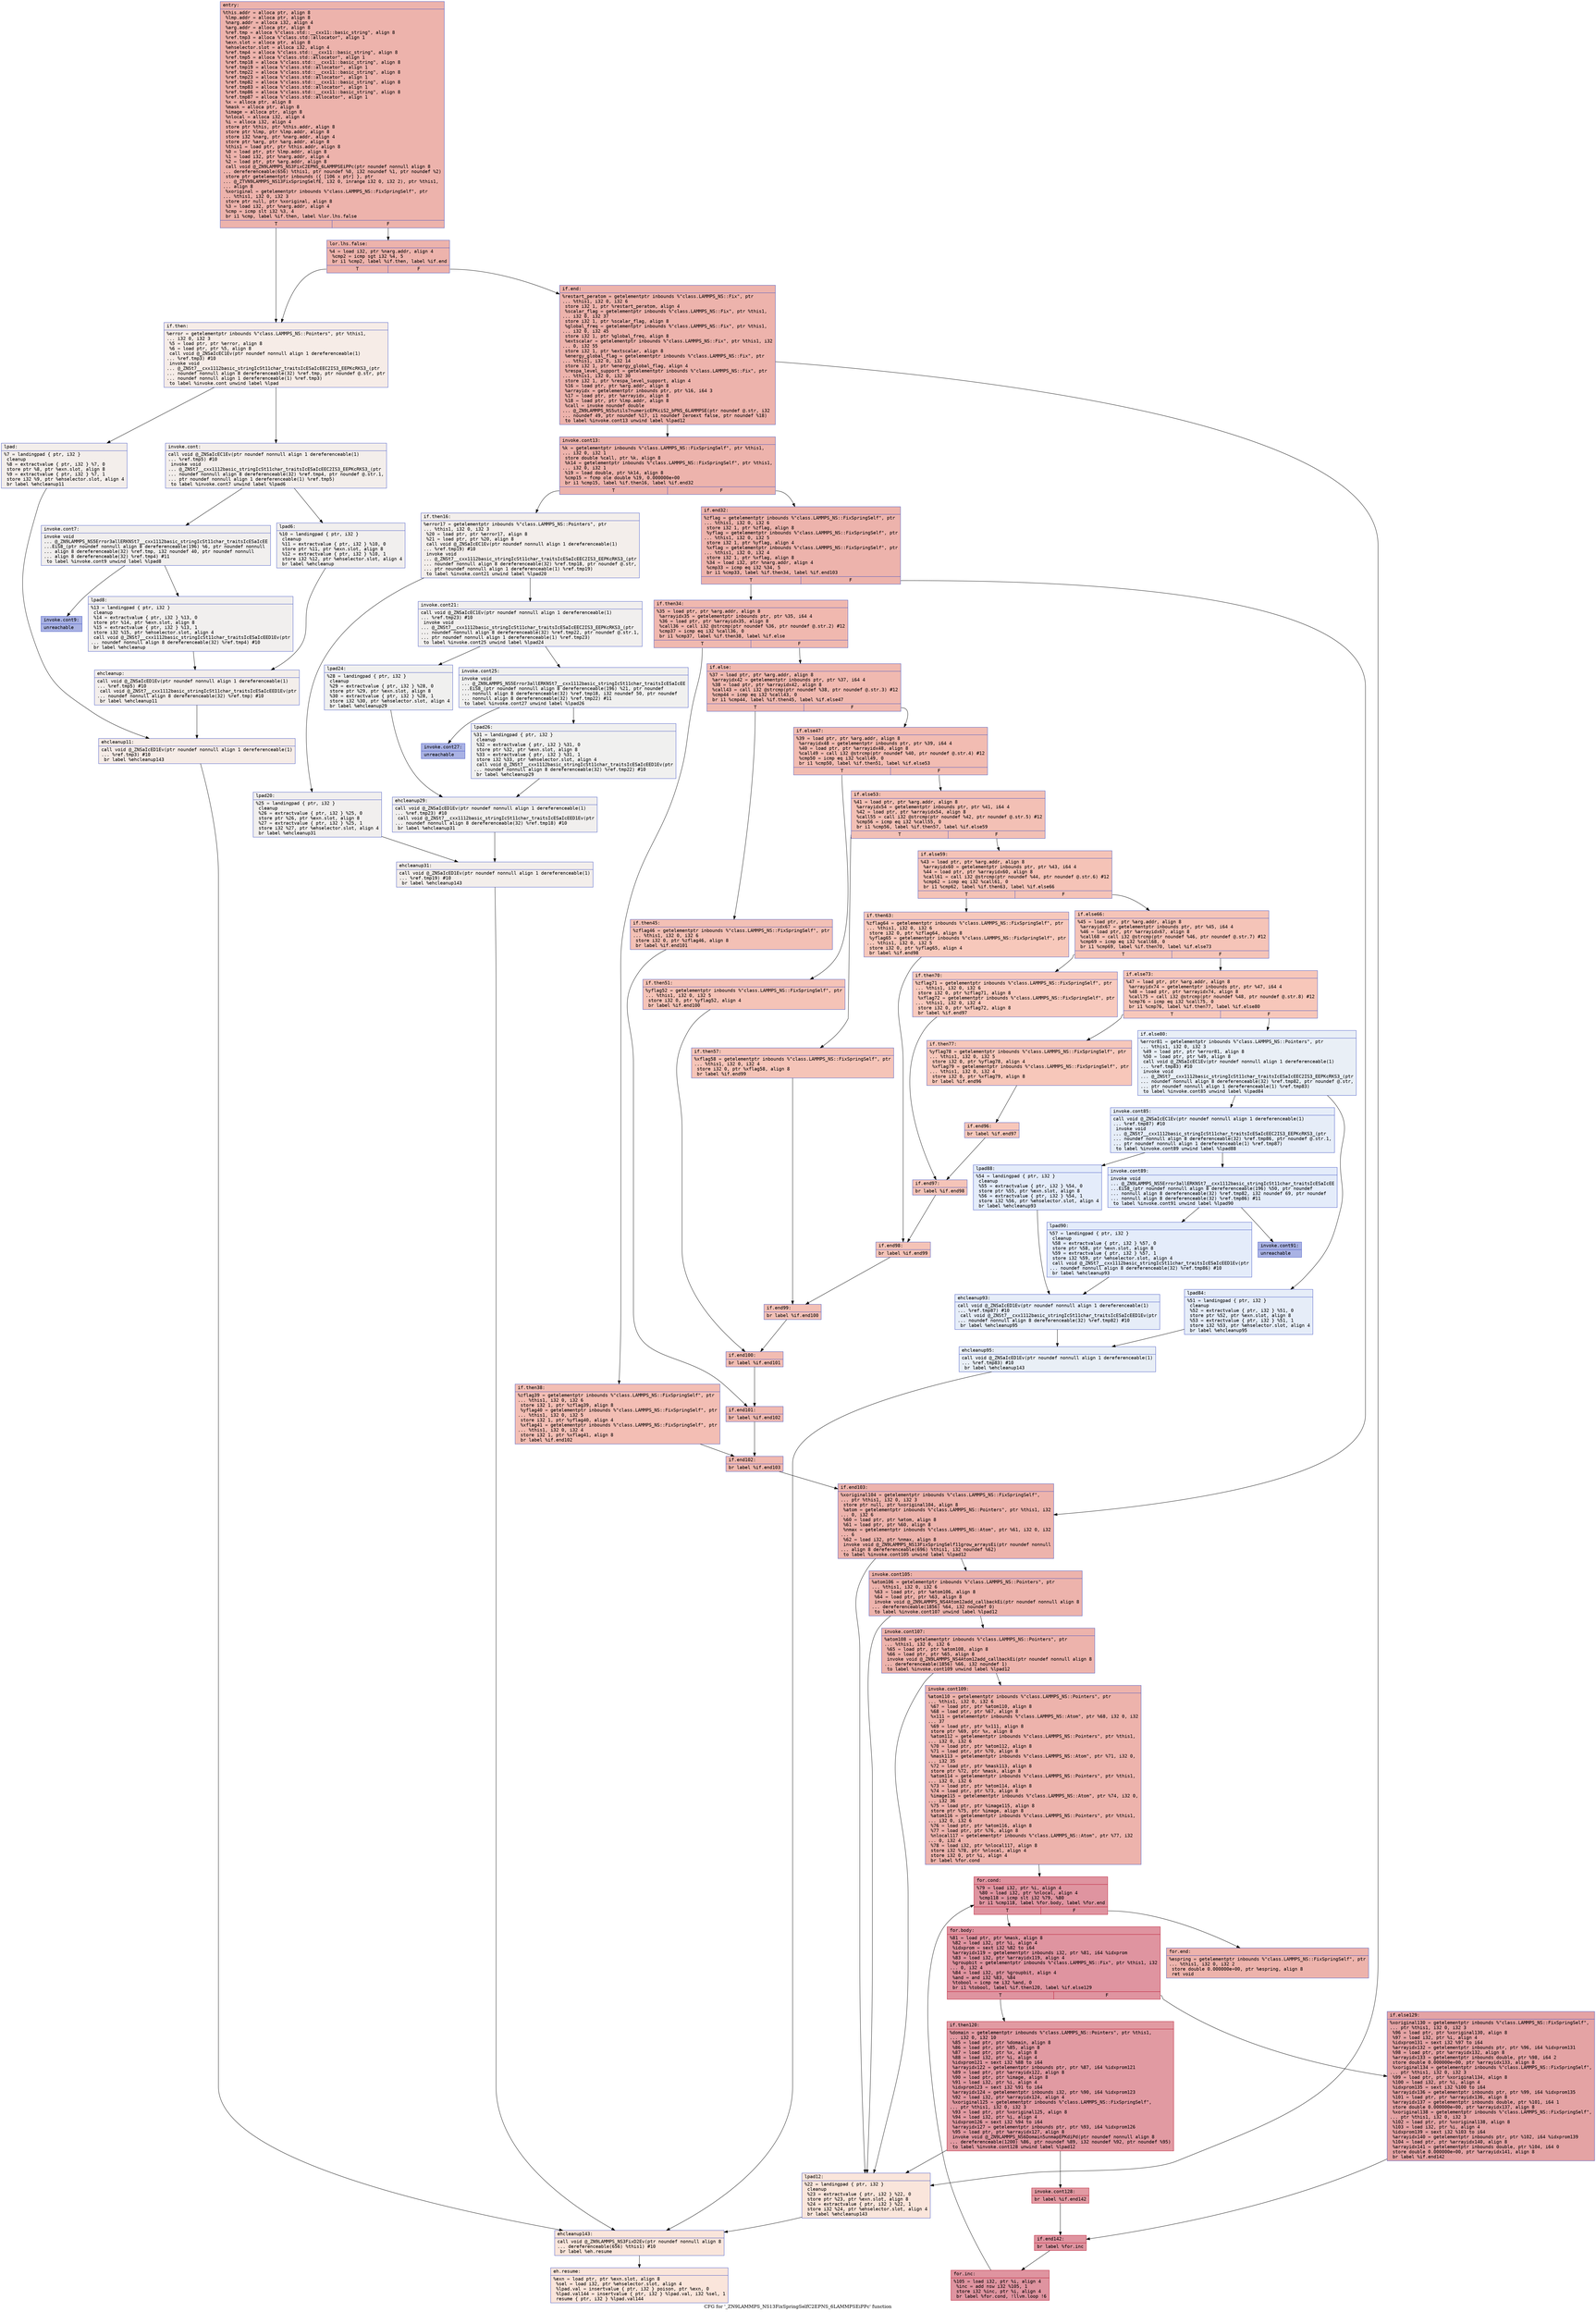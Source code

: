 digraph "CFG for '_ZN9LAMMPS_NS13FixSpringSelfC2EPNS_6LAMMPSEiPPc' function" {
	label="CFG for '_ZN9LAMMPS_NS13FixSpringSelfC2EPNS_6LAMMPSEiPPc' function";

	Node0x5622f8ce3950 [shape=record,color="#3d50c3ff", style=filled, fillcolor="#d6524470" fontname="Courier",label="{entry:\l|  %this.addr = alloca ptr, align 8\l  %lmp.addr = alloca ptr, align 8\l  %narg.addr = alloca i32, align 4\l  %arg.addr = alloca ptr, align 8\l  %ref.tmp = alloca %\"class.std::__cxx11::basic_string\", align 8\l  %ref.tmp3 = alloca %\"class.std::allocator\", align 1\l  %exn.slot = alloca ptr, align 8\l  %ehselector.slot = alloca i32, align 4\l  %ref.tmp4 = alloca %\"class.std::__cxx11::basic_string\", align 8\l  %ref.tmp5 = alloca %\"class.std::allocator\", align 1\l  %ref.tmp18 = alloca %\"class.std::__cxx11::basic_string\", align 8\l  %ref.tmp19 = alloca %\"class.std::allocator\", align 1\l  %ref.tmp22 = alloca %\"class.std::__cxx11::basic_string\", align 8\l  %ref.tmp23 = alloca %\"class.std::allocator\", align 1\l  %ref.tmp82 = alloca %\"class.std::__cxx11::basic_string\", align 8\l  %ref.tmp83 = alloca %\"class.std::allocator\", align 1\l  %ref.tmp86 = alloca %\"class.std::__cxx11::basic_string\", align 8\l  %ref.tmp87 = alloca %\"class.std::allocator\", align 1\l  %x = alloca ptr, align 8\l  %mask = alloca ptr, align 8\l  %image = alloca ptr, align 8\l  %nlocal = alloca i32, align 4\l  %i = alloca i32, align 4\l  store ptr %this, ptr %this.addr, align 8\l  store ptr %lmp, ptr %lmp.addr, align 8\l  store i32 %narg, ptr %narg.addr, align 4\l  store ptr %arg, ptr %arg.addr, align 8\l  %this1 = load ptr, ptr %this.addr, align 8\l  %0 = load ptr, ptr %lmp.addr, align 8\l  %1 = load i32, ptr %narg.addr, align 4\l  %2 = load ptr, ptr %arg.addr, align 8\l  call void @_ZN9LAMMPS_NS3FixC2EPNS_6LAMMPSEiPPc(ptr noundef nonnull align 8\l... dereferenceable(656) %this1, ptr noundef %0, i32 noundef %1, ptr noundef %2)\l  store ptr getelementptr inbounds (\{ [106 x ptr] \}, ptr\l... @_ZTVN9LAMMPS_NS13FixSpringSelfE, i32 0, inrange i32 0, i32 2), ptr %this1,\l... align 8\l  %xoriginal = getelementptr inbounds %\"class.LAMMPS_NS::FixSpringSelf\", ptr\l... %this1, i32 0, i32 3\l  store ptr null, ptr %xoriginal, align 8\l  %3 = load i32, ptr %narg.addr, align 4\l  %cmp = icmp slt i32 %3, 4\l  br i1 %cmp, label %if.then, label %lor.lhs.false\l|{<s0>T|<s1>F}}"];
	Node0x5622f8ce3950:s0 -> Node0x5622f8ce6860[tooltip="entry -> if.then\nProbability 0.00%" ];
	Node0x5622f8ce3950:s1 -> Node0x5622f8ce6910[tooltip="entry -> lor.lhs.false\nProbability 100.00%" ];
	Node0x5622f8ce6910 [shape=record,color="#3d50c3ff", style=filled, fillcolor="#d6524470" fontname="Courier",label="{lor.lhs.false:\l|  %4 = load i32, ptr %narg.addr, align 4\l  %cmp2 = icmp sgt i32 %4, 5\l  br i1 %cmp2, label %if.then, label %if.end\l|{<s0>T|<s1>F}}"];
	Node0x5622f8ce6910:s0 -> Node0x5622f8ce6860[tooltip="lor.lhs.false -> if.then\nProbability 0.00%" ];
	Node0x5622f8ce6910:s1 -> Node0x5622f8ce6c00[tooltip="lor.lhs.false -> if.end\nProbability 100.00%" ];
	Node0x5622f8ce6860 [shape=record,color="#3d50c3ff", style=filled, fillcolor="#ead5c970" fontname="Courier",label="{if.then:\l|  %error = getelementptr inbounds %\"class.LAMMPS_NS::Pointers\", ptr %this1,\l... i32 0, i32 3\l  %5 = load ptr, ptr %error, align 8\l  %6 = load ptr, ptr %5, align 8\l  call void @_ZNSaIcEC1Ev(ptr noundef nonnull align 1 dereferenceable(1)\l... %ref.tmp3) #10\l  invoke void\l... @_ZNSt7__cxx1112basic_stringIcSt11char_traitsIcESaIcEEC2IS3_EEPKcRKS3_(ptr\l... noundef nonnull align 8 dereferenceable(32) %ref.tmp, ptr noundef @.str, ptr\l... noundef nonnull align 1 dereferenceable(1) %ref.tmp3)\l          to label %invoke.cont unwind label %lpad\l}"];
	Node0x5622f8ce6860 -> Node0x5622f8ce71c0[tooltip="if.then -> invoke.cont\nProbability 50.00%" ];
	Node0x5622f8ce6860 -> Node0x5622f8ce72a0[tooltip="if.then -> lpad\nProbability 50.00%" ];
	Node0x5622f8ce71c0 [shape=record,color="#3d50c3ff", style=filled, fillcolor="#e5d8d170" fontname="Courier",label="{invoke.cont:\l|  call void @_ZNSaIcEC1Ev(ptr noundef nonnull align 1 dereferenceable(1)\l... %ref.tmp5) #10\l  invoke void\l... @_ZNSt7__cxx1112basic_stringIcSt11char_traitsIcESaIcEEC2IS3_EEPKcRKS3_(ptr\l... noundef nonnull align 8 dereferenceable(32) %ref.tmp4, ptr noundef @.str.1,\l... ptr noundef nonnull align 1 dereferenceable(1) %ref.tmp5)\l          to label %invoke.cont7 unwind label %lpad6\l}"];
	Node0x5622f8ce71c0 -> Node0x5622f8ce7630[tooltip="invoke.cont -> invoke.cont7\nProbability 50.00%" ];
	Node0x5622f8ce71c0 -> Node0x5622f8ce7680[tooltip="invoke.cont -> lpad6\nProbability 50.00%" ];
	Node0x5622f8ce7630 [shape=record,color="#3d50c3ff", style=filled, fillcolor="#e0dbd870" fontname="Courier",label="{invoke.cont7:\l|  invoke void\l... @_ZN9LAMMPS_NS5Error3allERKNSt7__cxx1112basic_stringIcSt11char_traitsIcESaIcEE\l...EiS8_(ptr noundef nonnull align 8 dereferenceable(196) %6, ptr noundef nonnull\l... align 8 dereferenceable(32) %ref.tmp, i32 noundef 40, ptr noundef nonnull\l... align 8 dereferenceable(32) %ref.tmp4) #11\l          to label %invoke.cont9 unwind label %lpad8\l}"];
	Node0x5622f8ce7630 -> Node0x5622f8ce75e0[tooltip="invoke.cont7 -> invoke.cont9\nProbability 0.00%" ];
	Node0x5622f8ce7630 -> Node0x5622f8ce78e0[tooltip="invoke.cont7 -> lpad8\nProbability 100.00%" ];
	Node0x5622f8ce75e0 [shape=record,color="#3d50c3ff", style=filled, fillcolor="#3d50c370" fontname="Courier",label="{invoke.cont9:\l|  unreachable\l}"];
	Node0x5622f8ce72a0 [shape=record,color="#3d50c3ff", style=filled, fillcolor="#e5d8d170" fontname="Courier",label="{lpad:\l|  %7 = landingpad \{ ptr, i32 \}\l          cleanup\l  %8 = extractvalue \{ ptr, i32 \} %7, 0\l  store ptr %8, ptr %exn.slot, align 8\l  %9 = extractvalue \{ ptr, i32 \} %7, 1\l  store i32 %9, ptr %ehselector.slot, align 4\l  br label %ehcleanup11\l}"];
	Node0x5622f8ce72a0 -> Node0x5622f8ce7f80[tooltip="lpad -> ehcleanup11\nProbability 100.00%" ];
	Node0x5622f8ce7680 [shape=record,color="#3d50c3ff", style=filled, fillcolor="#e0dbd870" fontname="Courier",label="{lpad6:\l|  %10 = landingpad \{ ptr, i32 \}\l          cleanup\l  %11 = extractvalue \{ ptr, i32 \} %10, 0\l  store ptr %11, ptr %exn.slot, align 8\l  %12 = extractvalue \{ ptr, i32 \} %10, 1\l  store i32 %12, ptr %ehselector.slot, align 4\l  br label %ehcleanup\l}"];
	Node0x5622f8ce7680 -> Node0x5622f8ce82d0[tooltip="lpad6 -> ehcleanup\nProbability 100.00%" ];
	Node0x5622f8ce78e0 [shape=record,color="#3d50c3ff", style=filled, fillcolor="#e0dbd870" fontname="Courier",label="{lpad8:\l|  %13 = landingpad \{ ptr, i32 \}\l          cleanup\l  %14 = extractvalue \{ ptr, i32 \} %13, 0\l  store ptr %14, ptr %exn.slot, align 8\l  %15 = extractvalue \{ ptr, i32 \} %13, 1\l  store i32 %15, ptr %ehselector.slot, align 4\l  call void @_ZNSt7__cxx1112basic_stringIcSt11char_traitsIcESaIcEED1Ev(ptr\l... noundef nonnull align 8 dereferenceable(32) %ref.tmp4) #10\l  br label %ehcleanup\l}"];
	Node0x5622f8ce78e0 -> Node0x5622f8ce82d0[tooltip="lpad8 -> ehcleanup\nProbability 100.00%" ];
	Node0x5622f8ce82d0 [shape=record,color="#3d50c3ff", style=filled, fillcolor="#e5d8d170" fontname="Courier",label="{ehcleanup:\l|  call void @_ZNSaIcED1Ev(ptr noundef nonnull align 1 dereferenceable(1)\l... %ref.tmp5) #10\l  call void @_ZNSt7__cxx1112basic_stringIcSt11char_traitsIcESaIcEED1Ev(ptr\l... noundef nonnull align 8 dereferenceable(32) %ref.tmp) #10\l  br label %ehcleanup11\l}"];
	Node0x5622f8ce82d0 -> Node0x5622f8ce7f80[tooltip="ehcleanup -> ehcleanup11\nProbability 100.00%" ];
	Node0x5622f8ce7f80 [shape=record,color="#3d50c3ff", style=filled, fillcolor="#ead5c970" fontname="Courier",label="{ehcleanup11:\l|  call void @_ZNSaIcED1Ev(ptr noundef nonnull align 1 dereferenceable(1)\l... %ref.tmp3) #10\l  br label %ehcleanup143\l}"];
	Node0x5622f8ce7f80 -> Node0x5622f8ce8d30[tooltip="ehcleanup11 -> ehcleanup143\nProbability 100.00%" ];
	Node0x5622f8ce6c00 [shape=record,color="#3d50c3ff", style=filled, fillcolor="#d6524470" fontname="Courier",label="{if.end:\l|  %restart_peratom = getelementptr inbounds %\"class.LAMMPS_NS::Fix\", ptr\l... %this1, i32 0, i32 6\l  store i32 1, ptr %restart_peratom, align 4\l  %scalar_flag = getelementptr inbounds %\"class.LAMMPS_NS::Fix\", ptr %this1,\l... i32 0, i32 37\l  store i32 1, ptr %scalar_flag, align 8\l  %global_freq = getelementptr inbounds %\"class.LAMMPS_NS::Fix\", ptr %this1,\l... i32 0, i32 45\l  store i32 1, ptr %global_freq, align 8\l  %extscalar = getelementptr inbounds %\"class.LAMMPS_NS::Fix\", ptr %this1, i32\l... 0, i32 55\l  store i32 1, ptr %extscalar, align 8\l  %energy_global_flag = getelementptr inbounds %\"class.LAMMPS_NS::Fix\", ptr\l... %this1, i32 0, i32 14\l  store i32 1, ptr %energy_global_flag, align 4\l  %respa_level_support = getelementptr inbounds %\"class.LAMMPS_NS::Fix\", ptr\l... %this1, i32 0, i32 30\l  store i32 1, ptr %respa_level_support, align 4\l  %16 = load ptr, ptr %arg.addr, align 8\l  %arrayidx = getelementptr inbounds ptr, ptr %16, i64 3\l  %17 = load ptr, ptr %arrayidx, align 8\l  %18 = load ptr, ptr %lmp.addr, align 8\l  %call = invoke noundef double\l... @_ZN9LAMMPS_NS5utils7numericEPKciS2_bPNS_6LAMMPSE(ptr noundef @.str, i32\l... noundef 49, ptr noundef %17, i1 noundef zeroext false, ptr noundef %18)\l          to label %invoke.cont13 unwind label %lpad12\l}"];
	Node0x5622f8ce6c00 -> Node0x5622f8cea1f0[tooltip="if.end -> invoke.cont13\nProbability 100.00%" ];
	Node0x5622f8ce6c00 -> Node0x5622f8cea270[tooltip="if.end -> lpad12\nProbability 0.00%" ];
	Node0x5622f8cea1f0 [shape=record,color="#3d50c3ff", style=filled, fillcolor="#d6524470" fontname="Courier",label="{invoke.cont13:\l|  %k = getelementptr inbounds %\"class.LAMMPS_NS::FixSpringSelf\", ptr %this1,\l... i32 0, i32 1\l  store double %call, ptr %k, align 8\l  %k14 = getelementptr inbounds %\"class.LAMMPS_NS::FixSpringSelf\", ptr %this1,\l... i32 0, i32 1\l  %19 = load double, ptr %k14, align 8\l  %cmp15 = fcmp ole double %19, 0.000000e+00\l  br i1 %cmp15, label %if.then16, label %if.end32\l|{<s0>T|<s1>F}}"];
	Node0x5622f8cea1f0:s0 -> Node0x5622f8ceb3a0[tooltip="invoke.cont13 -> if.then16\nProbability 0.00%" ];
	Node0x5622f8cea1f0:s1 -> Node0x5622f8ceb3f0[tooltip="invoke.cont13 -> if.end32\nProbability 100.00%" ];
	Node0x5622f8ceb3a0 [shape=record,color="#3d50c3ff", style=filled, fillcolor="#e5d8d170" fontname="Courier",label="{if.then16:\l|  %error17 = getelementptr inbounds %\"class.LAMMPS_NS::Pointers\", ptr\l... %this1, i32 0, i32 3\l  %20 = load ptr, ptr %error17, align 8\l  %21 = load ptr, ptr %20, align 8\l  call void @_ZNSaIcEC1Ev(ptr noundef nonnull align 1 dereferenceable(1)\l... %ref.tmp19) #10\l  invoke void\l... @_ZNSt7__cxx1112basic_stringIcSt11char_traitsIcESaIcEEC2IS3_EEPKcRKS3_(ptr\l... noundef nonnull align 8 dereferenceable(32) %ref.tmp18, ptr noundef @.str,\l... ptr noundef nonnull align 1 dereferenceable(1) %ref.tmp19)\l          to label %invoke.cont21 unwind label %lpad20\l}"];
	Node0x5622f8ceb3a0 -> Node0x5622f8ceb8b0[tooltip="if.then16 -> invoke.cont21\nProbability 50.00%" ];
	Node0x5622f8ceb3a0 -> Node0x5622f8ceb930[tooltip="if.then16 -> lpad20\nProbability 50.00%" ];
	Node0x5622f8ceb8b0 [shape=record,color="#3d50c3ff", style=filled, fillcolor="#e0dbd870" fontname="Courier",label="{invoke.cont21:\l|  call void @_ZNSaIcEC1Ev(ptr noundef nonnull align 1 dereferenceable(1)\l... %ref.tmp23) #10\l  invoke void\l... @_ZNSt7__cxx1112basic_stringIcSt11char_traitsIcESaIcEEC2IS3_EEPKcRKS3_(ptr\l... noundef nonnull align 8 dereferenceable(32) %ref.tmp22, ptr noundef @.str.1,\l... ptr noundef nonnull align 1 dereferenceable(1) %ref.tmp23)\l          to label %invoke.cont25 unwind label %lpad24\l}"];
	Node0x5622f8ceb8b0 -> Node0x5622f8cebb90[tooltip="invoke.cont21 -> invoke.cont25\nProbability 50.00%" ];
	Node0x5622f8ceb8b0 -> Node0x5622f8cebbe0[tooltip="invoke.cont21 -> lpad24\nProbability 50.00%" ];
	Node0x5622f8cebb90 [shape=record,color="#3d50c3ff", style=filled, fillcolor="#dedcdb70" fontname="Courier",label="{invoke.cont25:\l|  invoke void\l... @_ZN9LAMMPS_NS5Error3allERKNSt7__cxx1112basic_stringIcSt11char_traitsIcESaIcEE\l...EiS8_(ptr noundef nonnull align 8 dereferenceable(196) %21, ptr noundef\l... nonnull align 8 dereferenceable(32) %ref.tmp18, i32 noundef 50, ptr noundef\l... nonnull align 8 dereferenceable(32) %ref.tmp22) #11\l          to label %invoke.cont27 unwind label %lpad26\l}"];
	Node0x5622f8cebb90 -> Node0x5622f8cebb40[tooltip="invoke.cont25 -> invoke.cont27\nProbability 0.00%" ];
	Node0x5622f8cebb90 -> Node0x5622f8cebf00[tooltip="invoke.cont25 -> lpad26\nProbability 100.00%" ];
	Node0x5622f8cebb40 [shape=record,color="#3d50c3ff", style=filled, fillcolor="#3d50c370" fontname="Courier",label="{invoke.cont27:\l|  unreachable\l}"];
	Node0x5622f8cea270 [shape=record,color="#3d50c3ff", style=filled, fillcolor="#f4c5ad70" fontname="Courier",label="{lpad12:\l|  %22 = landingpad \{ ptr, i32 \}\l          cleanup\l  %23 = extractvalue \{ ptr, i32 \} %22, 0\l  store ptr %23, ptr %exn.slot, align 8\l  %24 = extractvalue \{ ptr, i32 \} %22, 1\l  store i32 %24, ptr %ehselector.slot, align 4\l  br label %ehcleanup143\l}"];
	Node0x5622f8cea270 -> Node0x5622f8ce8d30[tooltip="lpad12 -> ehcleanup143\nProbability 100.00%" ];
	Node0x5622f8ceb930 [shape=record,color="#3d50c3ff", style=filled, fillcolor="#e0dbd870" fontname="Courier",label="{lpad20:\l|  %25 = landingpad \{ ptr, i32 \}\l          cleanup\l  %26 = extractvalue \{ ptr, i32 \} %25, 0\l  store ptr %26, ptr %exn.slot, align 8\l  %27 = extractvalue \{ ptr, i32 \} %25, 1\l  store i32 %27, ptr %ehselector.slot, align 4\l  br label %ehcleanup31\l}"];
	Node0x5622f8ceb930 -> Node0x5622f8cec790[tooltip="lpad20 -> ehcleanup31\nProbability 100.00%" ];
	Node0x5622f8cebbe0 [shape=record,color="#3d50c3ff", style=filled, fillcolor="#dedcdb70" fontname="Courier",label="{lpad24:\l|  %28 = landingpad \{ ptr, i32 \}\l          cleanup\l  %29 = extractvalue \{ ptr, i32 \} %28, 0\l  store ptr %29, ptr %exn.slot, align 8\l  %30 = extractvalue \{ ptr, i32 \} %28, 1\l  store i32 %30, ptr %ehselector.slot, align 4\l  br label %ehcleanup29\l}"];
	Node0x5622f8cebbe0 -> Node0x5622f8cecb00[tooltip="lpad24 -> ehcleanup29\nProbability 100.00%" ];
	Node0x5622f8cebf00 [shape=record,color="#3d50c3ff", style=filled, fillcolor="#dedcdb70" fontname="Courier",label="{lpad26:\l|  %31 = landingpad \{ ptr, i32 \}\l          cleanup\l  %32 = extractvalue \{ ptr, i32 \} %31, 0\l  store ptr %32, ptr %exn.slot, align 8\l  %33 = extractvalue \{ ptr, i32 \} %31, 1\l  store i32 %33, ptr %ehselector.slot, align 4\l  call void @_ZNSt7__cxx1112basic_stringIcSt11char_traitsIcESaIcEED1Ev(ptr\l... noundef nonnull align 8 dereferenceable(32) %ref.tmp22) #10\l  br label %ehcleanup29\l}"];
	Node0x5622f8cebf00 -> Node0x5622f8cecb00[tooltip="lpad26 -> ehcleanup29\nProbability 100.00%" ];
	Node0x5622f8cecb00 [shape=record,color="#3d50c3ff", style=filled, fillcolor="#e0dbd870" fontname="Courier",label="{ehcleanup29:\l|  call void @_ZNSaIcED1Ev(ptr noundef nonnull align 1 dereferenceable(1)\l... %ref.tmp23) #10\l  call void @_ZNSt7__cxx1112basic_stringIcSt11char_traitsIcESaIcEED1Ev(ptr\l... noundef nonnull align 8 dereferenceable(32) %ref.tmp18) #10\l  br label %ehcleanup31\l}"];
	Node0x5622f8cecb00 -> Node0x5622f8cec790[tooltip="ehcleanup29 -> ehcleanup31\nProbability 100.00%" ];
	Node0x5622f8cec790 [shape=record,color="#3d50c3ff", style=filled, fillcolor="#e5d8d170" fontname="Courier",label="{ehcleanup31:\l|  call void @_ZNSaIcED1Ev(ptr noundef nonnull align 1 dereferenceable(1)\l... %ref.tmp19) #10\l  br label %ehcleanup143\l}"];
	Node0x5622f8cec790 -> Node0x5622f8ce8d30[tooltip="ehcleanup31 -> ehcleanup143\nProbability 100.00%" ];
	Node0x5622f8ceb3f0 [shape=record,color="#3d50c3ff", style=filled, fillcolor="#d6524470" fontname="Courier",label="{if.end32:\l|  %zflag = getelementptr inbounds %\"class.LAMMPS_NS::FixSpringSelf\", ptr\l... %this1, i32 0, i32 6\l  store i32 1, ptr %zflag, align 8\l  %yflag = getelementptr inbounds %\"class.LAMMPS_NS::FixSpringSelf\", ptr\l... %this1, i32 0, i32 5\l  store i32 1, ptr %yflag, align 4\l  %xflag = getelementptr inbounds %\"class.LAMMPS_NS::FixSpringSelf\", ptr\l... %this1, i32 0, i32 4\l  store i32 1, ptr %xflag, align 8\l  %34 = load i32, ptr %narg.addr, align 4\l  %cmp33 = icmp eq i32 %34, 5\l  br i1 %cmp33, label %if.then34, label %if.end103\l|{<s0>T|<s1>F}}"];
	Node0x5622f8ceb3f0:s0 -> Node0x5622f8ce4d60[tooltip="if.end32 -> if.then34\nProbability 50.00%" ];
	Node0x5622f8ceb3f0:s1 -> Node0x5622f8ce4db0[tooltip="if.end32 -> if.end103\nProbability 50.00%" ];
	Node0x5622f8ce4d60 [shape=record,color="#3d50c3ff", style=filled, fillcolor="#dc5d4a70" fontname="Courier",label="{if.then34:\l|  %35 = load ptr, ptr %arg.addr, align 8\l  %arrayidx35 = getelementptr inbounds ptr, ptr %35, i64 4\l  %36 = load ptr, ptr %arrayidx35, align 8\l  %call36 = call i32 @strcmp(ptr noundef %36, ptr noundef @.str.2) #12\l  %cmp37 = icmp eq i32 %call36, 0\l  br i1 %cmp37, label %if.then38, label %if.else\l|{<s0>T|<s1>F}}"];
	Node0x5622f8ce4d60:s0 -> Node0x5622f8cee7c0[tooltip="if.then34 -> if.then38\nProbability 37.50%" ];
	Node0x5622f8ce4d60:s1 -> Node0x5622f8cee840[tooltip="if.then34 -> if.else\nProbability 62.50%" ];
	Node0x5622f8cee7c0 [shape=record,color="#3d50c3ff", style=filled, fillcolor="#e36c5570" fontname="Courier",label="{if.then38:\l|  %zflag39 = getelementptr inbounds %\"class.LAMMPS_NS::FixSpringSelf\", ptr\l... %this1, i32 0, i32 6\l  store i32 1, ptr %zflag39, align 8\l  %yflag40 = getelementptr inbounds %\"class.LAMMPS_NS::FixSpringSelf\", ptr\l... %this1, i32 0, i32 5\l  store i32 1, ptr %yflag40, align 4\l  %xflag41 = getelementptr inbounds %\"class.LAMMPS_NS::FixSpringSelf\", ptr\l... %this1, i32 0, i32 4\l  store i32 1, ptr %xflag41, align 8\l  br label %if.end102\l}"];
	Node0x5622f8cee7c0 -> Node0x5622f8ceede0[tooltip="if.then38 -> if.end102\nProbability 100.00%" ];
	Node0x5622f8cee840 [shape=record,color="#3d50c3ff", style=filled, fillcolor="#de614d70" fontname="Courier",label="{if.else:\l|  %37 = load ptr, ptr %arg.addr, align 8\l  %arrayidx42 = getelementptr inbounds ptr, ptr %37, i64 4\l  %38 = load ptr, ptr %arrayidx42, align 8\l  %call43 = call i32 @strcmp(ptr noundef %38, ptr noundef @.str.3) #12\l  %cmp44 = icmp eq i32 %call43, 0\l  br i1 %cmp44, label %if.then45, label %if.else47\l|{<s0>T|<s1>F}}"];
	Node0x5622f8cee840:s0 -> Node0x5622f8cef2a0[tooltip="if.else -> if.then45\nProbability 37.50%" ];
	Node0x5622f8cee840:s1 -> Node0x5622f8cef320[tooltip="if.else -> if.else47\nProbability 62.50%" ];
	Node0x5622f8cef2a0 [shape=record,color="#3d50c3ff", style=filled, fillcolor="#e5705870" fontname="Courier",label="{if.then45:\l|  %zflag46 = getelementptr inbounds %\"class.LAMMPS_NS::FixSpringSelf\", ptr\l... %this1, i32 0, i32 6\l  store i32 0, ptr %zflag46, align 8\l  br label %if.end101\l}"];
	Node0x5622f8cef2a0 -> Node0x5622f8cef630[tooltip="if.then45 -> if.end101\nProbability 100.00%" ];
	Node0x5622f8cef320 [shape=record,color="#3d50c3ff", style=filled, fillcolor="#e1675170" fontname="Courier",label="{if.else47:\l|  %39 = load ptr, ptr %arg.addr, align 8\l  %arrayidx48 = getelementptr inbounds ptr, ptr %39, i64 4\l  %40 = load ptr, ptr %arrayidx48, align 8\l  %call49 = call i32 @strcmp(ptr noundef %40, ptr noundef @.str.4) #12\l  %cmp50 = icmp eq i32 %call49, 0\l  br i1 %cmp50, label %if.then51, label %if.else53\l|{<s0>T|<s1>F}}"];
	Node0x5622f8cef320:s0 -> Node0x5622f8cefaf0[tooltip="if.else47 -> if.then51\nProbability 37.50%" ];
	Node0x5622f8cef320:s1 -> Node0x5622f8cefb70[tooltip="if.else47 -> if.else53\nProbability 62.50%" ];
	Node0x5622f8cefaf0 [shape=record,color="#3d50c3ff", style=filled, fillcolor="#e8765c70" fontname="Courier",label="{if.then51:\l|  %yflag52 = getelementptr inbounds %\"class.LAMMPS_NS::FixSpringSelf\", ptr\l... %this1, i32 0, i32 5\l  store i32 0, ptr %yflag52, align 4\l  br label %if.end100\l}"];
	Node0x5622f8cefaf0 -> Node0x5622f8ce94f0[tooltip="if.then51 -> if.end100\nProbability 100.00%" ];
	Node0x5622f8cefb70 [shape=record,color="#3d50c3ff", style=filled, fillcolor="#e5705870" fontname="Courier",label="{if.else53:\l|  %41 = load ptr, ptr %arg.addr, align 8\l  %arrayidx54 = getelementptr inbounds ptr, ptr %41, i64 4\l  %42 = load ptr, ptr %arrayidx54, align 8\l  %call55 = call i32 @strcmp(ptr noundef %42, ptr noundef @.str.5) #12\l  %cmp56 = icmp eq i32 %call55, 0\l  br i1 %cmp56, label %if.then57, label %if.else59\l|{<s0>T|<s1>F}}"];
	Node0x5622f8cefb70:s0 -> Node0x5622f8ce99b0[tooltip="if.else53 -> if.then57\nProbability 37.50%" ];
	Node0x5622f8cefb70:s1 -> Node0x5622f8cf0a00[tooltip="if.else53 -> if.else59\nProbability 62.50%" ];
	Node0x5622f8ce99b0 [shape=record,color="#3d50c3ff", style=filled, fillcolor="#e97a5f70" fontname="Courier",label="{if.then57:\l|  %xflag58 = getelementptr inbounds %\"class.LAMMPS_NS::FixSpringSelf\", ptr\l... %this1, i32 0, i32 4\l  store i32 0, ptr %xflag58, align 8\l  br label %if.end99\l}"];
	Node0x5622f8ce99b0 -> Node0x5622f8cf0ce0[tooltip="if.then57 -> if.end99\nProbability 100.00%" ];
	Node0x5622f8cf0a00 [shape=record,color="#3d50c3ff", style=filled, fillcolor="#e8765c70" fontname="Courier",label="{if.else59:\l|  %43 = load ptr, ptr %arg.addr, align 8\l  %arrayidx60 = getelementptr inbounds ptr, ptr %43, i64 4\l  %44 = load ptr, ptr %arrayidx60, align 8\l  %call61 = call i32 @strcmp(ptr noundef %44, ptr noundef @.str.6) #12\l  %cmp62 = icmp eq i32 %call61, 0\l  br i1 %cmp62, label %if.then63, label %if.else66\l|{<s0>T|<s1>F}}"];
	Node0x5622f8cf0a00:s0 -> Node0x5622f8cf11a0[tooltip="if.else59 -> if.then63\nProbability 37.50%" ];
	Node0x5622f8cf0a00:s1 -> Node0x5622f8cf1220[tooltip="if.else59 -> if.else66\nProbability 62.50%" ];
	Node0x5622f8cf11a0 [shape=record,color="#3d50c3ff", style=filled, fillcolor="#ed836670" fontname="Courier",label="{if.then63:\l|  %zflag64 = getelementptr inbounds %\"class.LAMMPS_NS::FixSpringSelf\", ptr\l... %this1, i32 0, i32 6\l  store i32 0, ptr %zflag64, align 8\l  %yflag65 = getelementptr inbounds %\"class.LAMMPS_NS::FixSpringSelf\", ptr\l... %this1, i32 0, i32 5\l  store i32 0, ptr %yflag65, align 4\l  br label %if.end98\l}"];
	Node0x5622f8cf11a0 -> Node0x5622f8cf16b0[tooltip="if.then63 -> if.end98\nProbability 100.00%" ];
	Node0x5622f8cf1220 [shape=record,color="#3d50c3ff", style=filled, fillcolor="#e97a5f70" fontname="Courier",label="{if.else66:\l|  %45 = load ptr, ptr %arg.addr, align 8\l  %arrayidx67 = getelementptr inbounds ptr, ptr %45, i64 4\l  %46 = load ptr, ptr %arrayidx67, align 8\l  %call68 = call i32 @strcmp(ptr noundef %46, ptr noundef @.str.7) #12\l  %cmp69 = icmp eq i32 %call68, 0\l  br i1 %cmp69, label %if.then70, label %if.else73\l|{<s0>T|<s1>F}}"];
	Node0x5622f8cf1220:s0 -> Node0x5622f8cf1b70[tooltip="if.else66 -> if.then70\nProbability 37.50%" ];
	Node0x5622f8cf1220:s1 -> Node0x5622f8cf1bf0[tooltip="if.else66 -> if.else73\nProbability 62.50%" ];
	Node0x5622f8cf1b70 [shape=record,color="#3d50c3ff", style=filled, fillcolor="#ef886b70" fontname="Courier",label="{if.then70:\l|  %zflag71 = getelementptr inbounds %\"class.LAMMPS_NS::FixSpringSelf\", ptr\l... %this1, i32 0, i32 6\l  store i32 0, ptr %zflag71, align 8\l  %xflag72 = getelementptr inbounds %\"class.LAMMPS_NS::FixSpringSelf\", ptr\l... %this1, i32 0, i32 4\l  store i32 0, ptr %xflag72, align 8\l  br label %if.end97\l}"];
	Node0x5622f8cf1b70 -> Node0x5622f8cf2080[tooltip="if.then70 -> if.end97\nProbability 100.00%" ];
	Node0x5622f8cf1bf0 [shape=record,color="#3d50c3ff", style=filled, fillcolor="#ec7f6370" fontname="Courier",label="{if.else73:\l|  %47 = load ptr, ptr %arg.addr, align 8\l  %arrayidx74 = getelementptr inbounds ptr, ptr %47, i64 4\l  %48 = load ptr, ptr %arrayidx74, align 8\l  %call75 = call i32 @strcmp(ptr noundef %48, ptr noundef @.str.8) #12\l  %cmp76 = icmp eq i32 %call75, 0\l  br i1 %cmp76, label %if.then77, label %if.else80\l|{<s0>T|<s1>F}}"];
	Node0x5622f8cf1bf0:s0 -> Node0x5622f8cf2d50[tooltip="if.else73 -> if.then77\nProbability 100.00%" ];
	Node0x5622f8cf1bf0:s1 -> Node0x5622f8cf2dd0[tooltip="if.else73 -> if.else80\nProbability 0.00%" ];
	Node0x5622f8cf2d50 [shape=record,color="#3d50c3ff", style=filled, fillcolor="#ec7f6370" fontname="Courier",label="{if.then77:\l|  %yflag78 = getelementptr inbounds %\"class.LAMMPS_NS::FixSpringSelf\", ptr\l... %this1, i32 0, i32 5\l  store i32 0, ptr %yflag78, align 4\l  %xflag79 = getelementptr inbounds %\"class.LAMMPS_NS::FixSpringSelf\", ptr\l... %this1, i32 0, i32 4\l  store i32 0, ptr %xflag79, align 8\l  br label %if.end96\l}"];
	Node0x5622f8cf2d50 -> Node0x5622f8cf3260[tooltip="if.then77 -> if.end96\nProbability 100.00%" ];
	Node0x5622f8cf2dd0 [shape=record,color="#3d50c3ff", style=filled, fillcolor="#cedaeb70" fontname="Courier",label="{if.else80:\l|  %error81 = getelementptr inbounds %\"class.LAMMPS_NS::Pointers\", ptr\l... %this1, i32 0, i32 3\l  %49 = load ptr, ptr %error81, align 8\l  %50 = load ptr, ptr %49, align 8\l  call void @_ZNSaIcEC1Ev(ptr noundef nonnull align 1 dereferenceable(1)\l... %ref.tmp83) #10\l  invoke void\l... @_ZNSt7__cxx1112basic_stringIcSt11char_traitsIcESaIcEEC2IS3_EEPKcRKS3_(ptr\l... noundef nonnull align 8 dereferenceable(32) %ref.tmp82, ptr noundef @.str,\l... ptr noundef nonnull align 1 dereferenceable(1) %ref.tmp83)\l          to label %invoke.cont85 unwind label %lpad84\l}"];
	Node0x5622f8cf2dd0 -> Node0x5622f8cf36b0[tooltip="if.else80 -> invoke.cont85\nProbability 50.00%" ];
	Node0x5622f8cf2dd0 -> Node0x5622f8cf3730[tooltip="if.else80 -> lpad84\nProbability 50.00%" ];
	Node0x5622f8cf36b0 [shape=record,color="#3d50c3ff", style=filled, fillcolor="#c7d7f070" fontname="Courier",label="{invoke.cont85:\l|  call void @_ZNSaIcEC1Ev(ptr noundef nonnull align 1 dereferenceable(1)\l... %ref.tmp87) #10\l  invoke void\l... @_ZNSt7__cxx1112basic_stringIcSt11char_traitsIcESaIcEEC2IS3_EEPKcRKS3_(ptr\l... noundef nonnull align 8 dereferenceable(32) %ref.tmp86, ptr noundef @.str.1,\l... ptr noundef nonnull align 1 dereferenceable(1) %ref.tmp87)\l          to label %invoke.cont89 unwind label %lpad88\l}"];
	Node0x5622f8cf36b0 -> Node0x5622f8cf3ab0[tooltip="invoke.cont85 -> invoke.cont89\nProbability 50.00%" ];
	Node0x5622f8cf36b0 -> Node0x5622f8cf3b00[tooltip="invoke.cont85 -> lpad88\nProbability 50.00%" ];
	Node0x5622f8cf3ab0 [shape=record,color="#3d50c3ff", style=filled, fillcolor="#c1d4f470" fontname="Courier",label="{invoke.cont89:\l|  invoke void\l... @_ZN9LAMMPS_NS5Error3allERKNSt7__cxx1112basic_stringIcSt11char_traitsIcESaIcEE\l...EiS8_(ptr noundef nonnull align 8 dereferenceable(196) %50, ptr noundef\l... nonnull align 8 dereferenceable(32) %ref.tmp82, i32 noundef 69, ptr noundef\l... nonnull align 8 dereferenceable(32) %ref.tmp86) #11\l          to label %invoke.cont91 unwind label %lpad90\l}"];
	Node0x5622f8cf3ab0 -> Node0x5622f8cf3a60[tooltip="invoke.cont89 -> invoke.cont91\nProbability 0.00%" ];
	Node0x5622f8cf3ab0 -> Node0x5622f8cf3e20[tooltip="invoke.cont89 -> lpad90\nProbability 100.00%" ];
	Node0x5622f8cf3a60 [shape=record,color="#3d50c3ff", style=filled, fillcolor="#3d50c370" fontname="Courier",label="{invoke.cont91:\l|  unreachable\l}"];
	Node0x5622f8cf3730 [shape=record,color="#3d50c3ff", style=filled, fillcolor="#c7d7f070" fontname="Courier",label="{lpad84:\l|  %51 = landingpad \{ ptr, i32 \}\l          cleanup\l  %52 = extractvalue \{ ptr, i32 \} %51, 0\l  store ptr %52, ptr %exn.slot, align 8\l  %53 = extractvalue \{ ptr, i32 \} %51, 1\l  store i32 %53, ptr %ehselector.slot, align 4\l  br label %ehcleanup95\l}"];
	Node0x5622f8cf3730 -> Node0x5622f8cf43e0[tooltip="lpad84 -> ehcleanup95\nProbability 100.00%" ];
	Node0x5622f8cf3b00 [shape=record,color="#3d50c3ff", style=filled, fillcolor="#c1d4f470" fontname="Courier",label="{lpad88:\l|  %54 = landingpad \{ ptr, i32 \}\l          cleanup\l  %55 = extractvalue \{ ptr, i32 \} %54, 0\l  store ptr %55, ptr %exn.slot, align 8\l  %56 = extractvalue \{ ptr, i32 \} %54, 1\l  store i32 %56, ptr %ehselector.slot, align 4\l  br label %ehcleanup93\l}"];
	Node0x5622f8cf3b00 -> Node0x5622f8cf4730[tooltip="lpad88 -> ehcleanup93\nProbability 100.00%" ];
	Node0x5622f8cf3e20 [shape=record,color="#3d50c3ff", style=filled, fillcolor="#c1d4f470" fontname="Courier",label="{lpad90:\l|  %57 = landingpad \{ ptr, i32 \}\l          cleanup\l  %58 = extractvalue \{ ptr, i32 \} %57, 0\l  store ptr %58, ptr %exn.slot, align 8\l  %59 = extractvalue \{ ptr, i32 \} %57, 1\l  store i32 %59, ptr %ehselector.slot, align 4\l  call void @_ZNSt7__cxx1112basic_stringIcSt11char_traitsIcESaIcEED1Ev(ptr\l... noundef nonnull align 8 dereferenceable(32) %ref.tmp86) #10\l  br label %ehcleanup93\l}"];
	Node0x5622f8cf3e20 -> Node0x5622f8cf4730[tooltip="lpad90 -> ehcleanup93\nProbability 100.00%" ];
	Node0x5622f8cf4730 [shape=record,color="#3d50c3ff", style=filled, fillcolor="#c7d7f070" fontname="Courier",label="{ehcleanup93:\l|  call void @_ZNSaIcED1Ev(ptr noundef nonnull align 1 dereferenceable(1)\l... %ref.tmp87) #10\l  call void @_ZNSt7__cxx1112basic_stringIcSt11char_traitsIcESaIcEED1Ev(ptr\l... noundef nonnull align 8 dereferenceable(32) %ref.tmp82) #10\l  br label %ehcleanup95\l}"];
	Node0x5622f8cf4730 -> Node0x5622f8cf43e0[tooltip="ehcleanup93 -> ehcleanup95\nProbability 100.00%" ];
	Node0x5622f8cf43e0 [shape=record,color="#3d50c3ff", style=filled, fillcolor="#cedaeb70" fontname="Courier",label="{ehcleanup95:\l|  call void @_ZNSaIcED1Ev(ptr noundef nonnull align 1 dereferenceable(1)\l... %ref.tmp83) #10\l  br label %ehcleanup143\l}"];
	Node0x5622f8cf43e0 -> Node0x5622f8ce8d30[tooltip="ehcleanup95 -> ehcleanup143\nProbability 100.00%" ];
	Node0x5622f8cf3260 [shape=record,color="#3d50c3ff", style=filled, fillcolor="#ec7f6370" fontname="Courier",label="{if.end96:\l|  br label %if.end97\l}"];
	Node0x5622f8cf3260 -> Node0x5622f8cf2080[tooltip="if.end96 -> if.end97\nProbability 100.00%" ];
	Node0x5622f8cf2080 [shape=record,color="#3d50c3ff", style=filled, fillcolor="#e97a5f70" fontname="Courier",label="{if.end97:\l|  br label %if.end98\l}"];
	Node0x5622f8cf2080 -> Node0x5622f8cf16b0[tooltip="if.end97 -> if.end98\nProbability 100.00%" ];
	Node0x5622f8cf16b0 [shape=record,color="#3d50c3ff", style=filled, fillcolor="#e8765c70" fontname="Courier",label="{if.end98:\l|  br label %if.end99\l}"];
	Node0x5622f8cf16b0 -> Node0x5622f8cf0ce0[tooltip="if.end98 -> if.end99\nProbability 100.00%" ];
	Node0x5622f8cf0ce0 [shape=record,color="#3d50c3ff", style=filled, fillcolor="#e5705870" fontname="Courier",label="{if.end99:\l|  br label %if.end100\l}"];
	Node0x5622f8cf0ce0 -> Node0x5622f8ce94f0[tooltip="if.end99 -> if.end100\nProbability 100.00%" ];
	Node0x5622f8ce94f0 [shape=record,color="#3d50c3ff", style=filled, fillcolor="#e1675170" fontname="Courier",label="{if.end100:\l|  br label %if.end101\l}"];
	Node0x5622f8ce94f0 -> Node0x5622f8cef630[tooltip="if.end100 -> if.end101\nProbability 100.00%" ];
	Node0x5622f8cef630 [shape=record,color="#3d50c3ff", style=filled, fillcolor="#de614d70" fontname="Courier",label="{if.end101:\l|  br label %if.end102\l}"];
	Node0x5622f8cef630 -> Node0x5622f8ceede0[tooltip="if.end101 -> if.end102\nProbability 100.00%" ];
	Node0x5622f8ceede0 [shape=record,color="#3d50c3ff", style=filled, fillcolor="#dc5d4a70" fontname="Courier",label="{if.end102:\l|  br label %if.end103\l}"];
	Node0x5622f8ceede0 -> Node0x5622f8ce4db0[tooltip="if.end102 -> if.end103\nProbability 100.00%" ];
	Node0x5622f8ce4db0 [shape=record,color="#3d50c3ff", style=filled, fillcolor="#d6524470" fontname="Courier",label="{if.end103:\l|  %xoriginal104 = getelementptr inbounds %\"class.LAMMPS_NS::FixSpringSelf\",\l... ptr %this1, i32 0, i32 3\l  store ptr null, ptr %xoriginal104, align 8\l  %atom = getelementptr inbounds %\"class.LAMMPS_NS::Pointers\", ptr %this1, i32\l... 0, i32 6\l  %60 = load ptr, ptr %atom, align 8\l  %61 = load ptr, ptr %60, align 8\l  %nmax = getelementptr inbounds %\"class.LAMMPS_NS::Atom\", ptr %61, i32 0, i32\l... 6\l  %62 = load i32, ptr %nmax, align 8\l  invoke void @_ZN9LAMMPS_NS13FixSpringSelf11grow_arraysEi(ptr noundef nonnull\l... align 8 dereferenceable(696) %this1, i32 noundef %62)\l          to label %invoke.cont105 unwind label %lpad12\l}"];
	Node0x5622f8ce4db0 -> Node0x5622f8cf5820[tooltip="if.end103 -> invoke.cont105\nProbability 100.00%" ];
	Node0x5622f8ce4db0 -> Node0x5622f8cea270[tooltip="if.end103 -> lpad12\nProbability 0.00%" ];
	Node0x5622f8cf5820 [shape=record,color="#3d50c3ff", style=filled, fillcolor="#d6524470" fontname="Courier",label="{invoke.cont105:\l|  %atom106 = getelementptr inbounds %\"class.LAMMPS_NS::Pointers\", ptr\l... %this1, i32 0, i32 6\l  %63 = load ptr, ptr %atom106, align 8\l  %64 = load ptr, ptr %63, align 8\l  invoke void @_ZN9LAMMPS_NS4Atom12add_callbackEi(ptr noundef nonnull align 8\l... dereferenceable(1856) %64, i32 noundef 0)\l          to label %invoke.cont107 unwind label %lpad12\l}"];
	Node0x5622f8cf5820 -> Node0x5622f8cf5c60[tooltip="invoke.cont105 -> invoke.cont107\nProbability 100.00%" ];
	Node0x5622f8cf5820 -> Node0x5622f8cea270[tooltip="invoke.cont105 -> lpad12\nProbability 0.00%" ];
	Node0x5622f8cf5c60 [shape=record,color="#3d50c3ff", style=filled, fillcolor="#d6524470" fontname="Courier",label="{invoke.cont107:\l|  %atom108 = getelementptr inbounds %\"class.LAMMPS_NS::Pointers\", ptr\l... %this1, i32 0, i32 6\l  %65 = load ptr, ptr %atom108, align 8\l  %66 = load ptr, ptr %65, align 8\l  invoke void @_ZN9LAMMPS_NS4Atom12add_callbackEi(ptr noundef nonnull align 8\l... dereferenceable(1856) %66, i32 noundef 1)\l          to label %invoke.cont109 unwind label %lpad12\l}"];
	Node0x5622f8cf5c60 -> Node0x5622f8cf60c0[tooltip="invoke.cont107 -> invoke.cont109\nProbability 100.00%" ];
	Node0x5622f8cf5c60 -> Node0x5622f8cea270[tooltip="invoke.cont107 -> lpad12\nProbability 0.00%" ];
	Node0x5622f8cf60c0 [shape=record,color="#3d50c3ff", style=filled, fillcolor="#d6524470" fontname="Courier",label="{invoke.cont109:\l|  %atom110 = getelementptr inbounds %\"class.LAMMPS_NS::Pointers\", ptr\l... %this1, i32 0, i32 6\l  %67 = load ptr, ptr %atom110, align 8\l  %68 = load ptr, ptr %67, align 8\l  %x111 = getelementptr inbounds %\"class.LAMMPS_NS::Atom\", ptr %68, i32 0, i32\l... 37\l  %69 = load ptr, ptr %x111, align 8\l  store ptr %69, ptr %x, align 8\l  %atom112 = getelementptr inbounds %\"class.LAMMPS_NS::Pointers\", ptr %this1,\l... i32 0, i32 6\l  %70 = load ptr, ptr %atom112, align 8\l  %71 = load ptr, ptr %70, align 8\l  %mask113 = getelementptr inbounds %\"class.LAMMPS_NS::Atom\", ptr %71, i32 0,\l... i32 35\l  %72 = load ptr, ptr %mask113, align 8\l  store ptr %72, ptr %mask, align 8\l  %atom114 = getelementptr inbounds %\"class.LAMMPS_NS::Pointers\", ptr %this1,\l... i32 0, i32 6\l  %73 = load ptr, ptr %atom114, align 8\l  %74 = load ptr, ptr %73, align 8\l  %image115 = getelementptr inbounds %\"class.LAMMPS_NS::Atom\", ptr %74, i32 0,\l... i32 36\l  %75 = load ptr, ptr %image115, align 8\l  store ptr %75, ptr %image, align 8\l  %atom116 = getelementptr inbounds %\"class.LAMMPS_NS::Pointers\", ptr %this1,\l... i32 0, i32 6\l  %76 = load ptr, ptr %atom116, align 8\l  %77 = load ptr, ptr %76, align 8\l  %nlocal117 = getelementptr inbounds %\"class.LAMMPS_NS::Atom\", ptr %77, i32\l... 0, i32 4\l  %78 = load i32, ptr %nlocal117, align 8\l  store i32 %78, ptr %nlocal, align 4\l  store i32 0, ptr %i, align 4\l  br label %for.cond\l}"];
	Node0x5622f8cf60c0 -> Node0x5622f8cf72e0[tooltip="invoke.cont109 -> for.cond\nProbability 100.00%" ];
	Node0x5622f8cf72e0 [shape=record,color="#b70d28ff", style=filled, fillcolor="#b70d2870" fontname="Courier",label="{for.cond:\l|  %79 = load i32, ptr %i, align 4\l  %80 = load i32, ptr %nlocal, align 4\l  %cmp118 = icmp slt i32 %79, %80\l  br i1 %cmp118, label %for.body, label %for.end\l|{<s0>T|<s1>F}}"];
	Node0x5622f8cf72e0:s0 -> Node0x5622f8cf7580[tooltip="for.cond -> for.body\nProbability 96.88%" ];
	Node0x5622f8cf72e0:s1 -> Node0x5622f8cf7600[tooltip="for.cond -> for.end\nProbability 3.12%" ];
	Node0x5622f8cf7580 [shape=record,color="#b70d28ff", style=filled, fillcolor="#b70d2870" fontname="Courier",label="{for.body:\l|  %81 = load ptr, ptr %mask, align 8\l  %82 = load i32, ptr %i, align 4\l  %idxprom = sext i32 %82 to i64\l  %arrayidx119 = getelementptr inbounds i32, ptr %81, i64 %idxprom\l  %83 = load i32, ptr %arrayidx119, align 4\l  %groupbit = getelementptr inbounds %\"class.LAMMPS_NS::Fix\", ptr %this1, i32\l... 0, i32 4\l  %84 = load i32, ptr %groupbit, align 4\l  %and = and i32 %83, %84\l  %tobool = icmp ne i32 %and, 0\l  br i1 %tobool, label %if.then120, label %if.else129\l|{<s0>T|<s1>F}}"];
	Node0x5622f8cf7580:s0 -> Node0x5622f8cf7cd0[tooltip="for.body -> if.then120\nProbability 62.50%" ];
	Node0x5622f8cf7580:s1 -> Node0x5622f8cf7d50[tooltip="for.body -> if.else129\nProbability 37.50%" ];
	Node0x5622f8cf7cd0 [shape=record,color="#b70d28ff", style=filled, fillcolor="#bb1b2c70" fontname="Courier",label="{if.then120:\l|  %domain = getelementptr inbounds %\"class.LAMMPS_NS::Pointers\", ptr %this1,\l... i32 0, i32 10\l  %85 = load ptr, ptr %domain, align 8\l  %86 = load ptr, ptr %85, align 8\l  %87 = load ptr, ptr %x, align 8\l  %88 = load i32, ptr %i, align 4\l  %idxprom121 = sext i32 %88 to i64\l  %arrayidx122 = getelementptr inbounds ptr, ptr %87, i64 %idxprom121\l  %89 = load ptr, ptr %arrayidx122, align 8\l  %90 = load ptr, ptr %image, align 8\l  %91 = load i32, ptr %i, align 4\l  %idxprom123 = sext i32 %91 to i64\l  %arrayidx124 = getelementptr inbounds i32, ptr %90, i64 %idxprom123\l  %92 = load i32, ptr %arrayidx124, align 4\l  %xoriginal125 = getelementptr inbounds %\"class.LAMMPS_NS::FixSpringSelf\",\l... ptr %this1, i32 0, i32 3\l  %93 = load ptr, ptr %xoriginal125, align 8\l  %94 = load i32, ptr %i, align 4\l  %idxprom126 = sext i32 %94 to i64\l  %arrayidx127 = getelementptr inbounds ptr, ptr %93, i64 %idxprom126\l  %95 = load ptr, ptr %arrayidx127, align 8\l  invoke void @_ZN9LAMMPS_NS6Domain5unmapEPKdiPd(ptr noundef nonnull align 8\l... dereferenceable(1200) %86, ptr noundef %89, i32 noundef %92, ptr noundef %95)\l          to label %invoke.cont128 unwind label %lpad12\l}"];
	Node0x5622f8cf7cd0 -> Node0x5622f8ce6990[tooltip="if.then120 -> invoke.cont128\nProbability 100.00%" ];
	Node0x5622f8cf7cd0 -> Node0x5622f8cea270[tooltip="if.then120 -> lpad12\nProbability 0.00%" ];
	Node0x5622f8ce6990 [shape=record,color="#b70d28ff", style=filled, fillcolor="#bb1b2c70" fontname="Courier",label="{invoke.cont128:\l|  br label %if.end142\l}"];
	Node0x5622f8ce6990 -> Node0x5622f8cee090[tooltip="invoke.cont128 -> if.end142\nProbability 100.00%" ];
	Node0x5622f8cf7d50 [shape=record,color="#3d50c3ff", style=filled, fillcolor="#c32e3170" fontname="Courier",label="{if.else129:\l|  %xoriginal130 = getelementptr inbounds %\"class.LAMMPS_NS::FixSpringSelf\",\l... ptr %this1, i32 0, i32 3\l  %96 = load ptr, ptr %xoriginal130, align 8\l  %97 = load i32, ptr %i, align 4\l  %idxprom131 = sext i32 %97 to i64\l  %arrayidx132 = getelementptr inbounds ptr, ptr %96, i64 %idxprom131\l  %98 = load ptr, ptr %arrayidx132, align 8\l  %arrayidx133 = getelementptr inbounds double, ptr %98, i64 2\l  store double 0.000000e+00, ptr %arrayidx133, align 8\l  %xoriginal134 = getelementptr inbounds %\"class.LAMMPS_NS::FixSpringSelf\",\l... ptr %this1, i32 0, i32 3\l  %99 = load ptr, ptr %xoriginal134, align 8\l  %100 = load i32, ptr %i, align 4\l  %idxprom135 = sext i32 %100 to i64\l  %arrayidx136 = getelementptr inbounds ptr, ptr %99, i64 %idxprom135\l  %101 = load ptr, ptr %arrayidx136, align 8\l  %arrayidx137 = getelementptr inbounds double, ptr %101, i64 1\l  store double 0.000000e+00, ptr %arrayidx137, align 8\l  %xoriginal138 = getelementptr inbounds %\"class.LAMMPS_NS::FixSpringSelf\",\l... ptr %this1, i32 0, i32 3\l  %102 = load ptr, ptr %xoriginal138, align 8\l  %103 = load i32, ptr %i, align 4\l  %idxprom139 = sext i32 %103 to i64\l  %arrayidx140 = getelementptr inbounds ptr, ptr %102, i64 %idxprom139\l  %104 = load ptr, ptr %arrayidx140, align 8\l  %arrayidx141 = getelementptr inbounds double, ptr %104, i64 0\l  store double 0.000000e+00, ptr %arrayidx141, align 8\l  br label %if.end142\l}"];
	Node0x5622f8cf7d50 -> Node0x5622f8cee090[tooltip="if.else129 -> if.end142\nProbability 100.00%" ];
	Node0x5622f8cee090 [shape=record,color="#b70d28ff", style=filled, fillcolor="#b70d2870" fontname="Courier",label="{if.end142:\l|  br label %for.inc\l}"];
	Node0x5622f8cee090 -> Node0x5622f8cfb5b0[tooltip="if.end142 -> for.inc\nProbability 100.00%" ];
	Node0x5622f8cfb5b0 [shape=record,color="#b70d28ff", style=filled, fillcolor="#b70d2870" fontname="Courier",label="{for.inc:\l|  %105 = load i32, ptr %i, align 4\l  %inc = add nsw i32 %105, 1\l  store i32 %inc, ptr %i, align 4\l  br label %for.cond, !llvm.loop !6\l}"];
	Node0x5622f8cfb5b0 -> Node0x5622f8cf72e0[tooltip="for.inc -> for.cond\nProbability 100.00%" ];
	Node0x5622f8cf7600 [shape=record,color="#3d50c3ff", style=filled, fillcolor="#d6524470" fontname="Courier",label="{for.end:\l|  %espring = getelementptr inbounds %\"class.LAMMPS_NS::FixSpringSelf\", ptr\l... %this1, i32 0, i32 2\l  store double 0.000000e+00, ptr %espring, align 8\l  ret void\l}"];
	Node0x5622f8ce8d30 [shape=record,color="#3d50c3ff", style=filled, fillcolor="#f4c5ad70" fontname="Courier",label="{ehcleanup143:\l|  call void @_ZN9LAMMPS_NS3FixD2Ev(ptr noundef nonnull align 8\l... dereferenceable(656) %this1) #10\l  br label %eh.resume\l}"];
	Node0x5622f8ce8d30 -> Node0x5622f8cfc720[tooltip="ehcleanup143 -> eh.resume\nProbability 100.00%" ];
	Node0x5622f8cfc720 [shape=record,color="#3d50c3ff", style=filled, fillcolor="#f4c5ad70" fontname="Courier",label="{eh.resume:\l|  %exn = load ptr, ptr %exn.slot, align 8\l  %sel = load i32, ptr %ehselector.slot, align 4\l  %lpad.val = insertvalue \{ ptr, i32 \} poison, ptr %exn, 0\l  %lpad.val144 = insertvalue \{ ptr, i32 \} %lpad.val, i32 %sel, 1\l  resume \{ ptr, i32 \} %lpad.val144\l}"];
}
